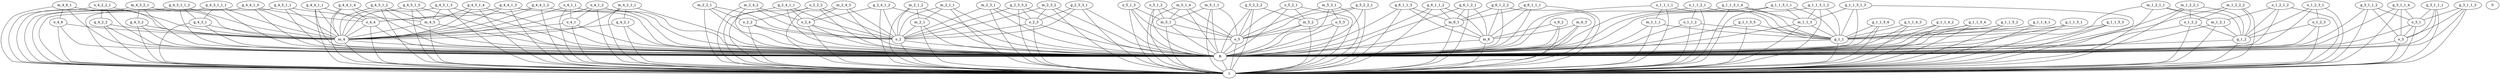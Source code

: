 graph G {
  g_6_1_2_2;
  g_6_1_1_3;
  o_4_1;
  g_2_4_1_2;
  m_5_2;
  o_5_1_3;
  m_5_1;
  o_4_4;
  g_4_3_1_1_2;
  m_5_3_1;
  g_4_4_1_3;
  g_6_1_1_2;
  o_2_2;
  m_6;
  g_4_5_1_2;
  g_5_2_2_1;
  m_2_4_2;
  g_4_5_1_4;
  g_6_1_1_1;
  m_2_1_2;
  g_1_1_4_3;
  g_1_1_5_1;
  g_1_1_5_5;
  m_2_4_3;
  o_2;
  g_2_4_1_1;
  m_2_1_1;
  g_5_2_2_2;
  g_4_2_2;
  g_4_4_1_1;
  o_1_1_2_1;
  m_4_5;
  g_1_1_5_6;
  m_1_2_2_2;
  o_3;
  m_2_3_1;
  0;
  m_2_1;
  m_1_1_1;
  g_4_4_1_2;
  g_1_1_5_3;
  g_1_1_3_1_4;
  o_5_2_1;
  g_1_1_3_1_1;
  m_1_2_1_1;
  g_2_3_3_2;
  g_1_1_4_2;
  g_4_3_1_1_1;
  g_6_1_2_1;
  g_1_1_5_4;
  o_3_1;
  o_2_3;
  g_4_2_1;
  o_1_2_3_1;
  g_4_5_1_5;
  g_1_1_3_1_3;
  o_5_1_2;
  o_1_2_1_2;
  g_3_1_1_2;
  m_2_2_1;
  g_1_2;
  m_2_3_2;
  o_4_1_1;
  o_1_2_3;
  g_4_5_1_1;
  1;
  o_2_4;
  o_6_2;
  m_1_1_3;
  o_4_2_2_1;
  o_5;
  R;
  m_1_2_2_1;
  m_6_1;
  m_5_1_4;
  g_1_1;
  m_5_1_1;
  g_2_3_3_1;
  g_4_4_1_4;
  m_1_2_1;
  o_5_3;
  g_4_3_1;
  g_1_1_5_2;
  m_4_2_1_1;
  m_4_6_1;
  g_1_1_3_1_2;
  m_4_3_2_1;
  m_6_3;
  o_4_6;
  g_4_4_1_5;
  m_4;
  g_1_1_4_1;
  g_3_1_1_4;
  o_2_2_2;
  g_3_1_1_1;
  g_3_1_1_3;
  o_1_1_2;
  o_1_2_2;
  o_4_1_2;
  g_4_5_1_3;
  o_1_1_1_1;
  g_4_3_2;
  m_2_2_1 -- o_2_2;
  m_2_1_2 -- m_2_1;
  g_1_1 -- R;
  m_4_2_1_1 -- g_4_2_1;
  g_4_5_1_5 -- m_4_5;
  g_3_1_1_3 -- o_3_1;
  g_1_1_3_1_3 -- m_1_1_3;
  o_1_1_1_1 -- m_1_1_1;
  o_5 -- R;
  o_2_2_2 -- o_2_2;
  m_4_5 -- m_4;
  g_5_2_2_1 -- m_5_2;
  m_1_2_1_1 -- m_1_2_1;
  g_1_1_4_1 -- g_1_1;
  g_1_1_5_3 -- g_1_1;
  m_2_1_1 -- m_2_1;
  m_2_3_1 -- o_2_3;
  g_1_1_3_1_1 -- m_1_1_3;
  g_4_2_2 -- m_4;
  m_5_2 -- o_5;
  g_1_1_5_2 -- g_1_1;
  m_6_1 -- m_6;
  o_2_3 -- o_2;
  g_6_1_2_2 -- m_6_1;
  g_4_3_2 -- m_4;
  g_4_2_1 -- m_4;
  o_5_2_1 -- m_5_2;
  g_2_3_3_2 -- o_2_3;
  m_6_3 -- m_6;
  m_1_2_1 -- g_1_2;
  o_4_1 -- m_4;
  o_1_1_2_1 -- o_1_1_2;
  g_4_5_1_4 -- m_4_5;
  g_1_1_4_3 -- g_1_1;
  g_2_4_1_2 -- o_2_4;
  o_5_3 -- o_5;
  m_4_6_1 -- o_4_6;
  o_1_2_2 -- g_1_2;
  g_6_1_1_1 -- m_6_1;
  m_2_4_2 -- o_2_4;
  o_4_6 -- m_4;
  g_4_4_1_1 -- o_4_4;
  g_1_1_4_2 -- g_1_1;
  o_1_1_2 -- g_1_1;
  g_1_1_5_6 -- g_1_1;
  o_6_2 -- m_6;
  R -- 1;
  o_1_2_3 -- g_1_2;
  g_4_3_1_1_2 -- g_4_3_1;
  m_2_4_3 -- o_2_4;
  o_1_2_1_2 -- m_1_2_1;
  o_2_4 -- o_2;
  g_3_1_1_2 -- o_3_1;
  g_4_4_1_2 -- o_4_4;
  o_5_1_2 -- m_5_1;
  g_1_2 -- R;
  m_5_1_1 -- m_5_1;
  o_4_1_2 -- o_4_1;
  o_3 -- R;
  g_4_4_1_5 -- o_4_4;
  o_4_1_1 -- o_4_1;
  o_3_1 -- o_3;
  g_4_3_1 -- m_4;
  g_5_2_2_2 -- m_5_2;
  g_4_5_1_2 -- m_4_5;
  g_1_1_3_1_2 -- m_1_1_3;
  g_3_1_1_1 -- o_3_1;
  g_4_4_1_4 -- o_4_4;
  g_1_1_5_4 -- g_1_1;
  g_4_5_1_1 -- m_4_5;
  m_1_2_2_2 -- o_1_2_2;
  m_4 -- R;
  o_2_2 -- o_2;
  o_1_2_3_1 -- o_1_2_3;
  o_4_4 -- m_4;
  m_1_2_2_1 -- o_1_2_2;
  m_2_1 -- o_2;
  m_5_1_4 -- m_5_1;
  g_4_3_1_1_1 -- g_4_3_1;
  g_2_4_1_1 -- o_2_4;
  m_2_3_2 -- o_2_3;
  g_1_1_5_1 -- g_1_1;
  g_4_5_1_3 -- m_4_5;
  m_4_3_2_1 -- g_4_3_2;
  g_4_4_1_3 -- o_4_4;
  m_6 -- R;
  o_5_1_3 -- m_5_1;
  o_4_2_2_1 -- g_4_2_2;
  m_5_3_1 -- o_5_3;
  m_1_1_3 -- g_1_1;
  g_1_1_5_5 -- g_1_1;
  m_1_1_1 -- g_1_1;
  o_2 -- R;
  g_6_1_1_2 -- m_6_1;
  g_1_1_3_1_4 -- m_1_1_3;
  g_2_3_3_1 -- o_2_3;
  m_5_1 -- o_5;
  g_6_1_2_1 -- m_6_1;
  g_6_1_1_3 -- m_6_1;
  g_3_1_1_4 -- o_3_1;
  g_6_1_2_2 -- m_6;
  g_6_1_1_3 -- m_6;
  o_4_1 -- R;
  g_2_4_1_2 -- o_2;
  m_5_2 -- R;
  o_5_1_3 -- o_5;
  m_5_1 -- R;
  o_4_4 -- R;
  g_4_3_1_1_2 -- m_4;
  m_5_3_1 -- o_5;
  g_4_4_1_3 -- m_4;
  g_4_4_1_3 -- R;
  g_6_1_1_2 -- m_6;
  o_2_2 -- R;
  m_6 -- 1;
  g_4_5_1_2 -- m_4;
  g_5_2_2_1 -- R;
  g_5_2_2_1 -- o_5;
  m_2_4_2 -- o_2;
  g_4_5_1_4 -- m_4;
  g_6_1_1_1 -- m_6;
  m_2_1_2 -- o_2;
  g_1_1_4_3 -- R;
  g_1_1_5_1 -- R;
  g_1_1_5_5 -- R;
  m_2_4_3 -- o_2;
  o_2 -- 1;
  g_2_4_1_1 -- o_2;
  m_2_1_1 -- o_2;
  g_5_2_2_2 -- R;
  g_5_2_2_2 -- o_5;
  g_4_2_2 -- R;
  g_4_4_1_1 -- m_4;
  g_4_4_1_1 -- R;
  o_1_1_2_1 -- g_1_1;
  m_4_5 -- R;
  g_1_1_5_6 -- R;
  m_1_2_2_2 -- g_1_2;
  o_3 -- 1;
  m_2_3_1 -- o_2;
  m_2_1 -- R;
  m_2_1 -- 1;
  m_1_1_1 -- R;
  g_4_4_1_2 -- m_4;
  g_4_4_1_2 -- R;
  g_1_1_5_3 -- R;
  g_1_1_3_1_4 -- g_1_1;
  o_5_2_1 -- R;
  o_5_2_1 -- o_5;
  g_1_1_3_1_1 -- g_1_1;
  m_1_2_1_1 -- g_1_2;
  g_2_3_3_2 -- o_2;
  g_1_1_4_2 -- R;
  g_4_3_1_1_1 -- m_4;
  g_6_1_2_1 -- m_6;
  g_1_1_5_4 -- R;
  o_3_1 -- R;
  o_3_1 -- 1;
  o_2_3 -- R;
  o_2_3 -- 1;
  g_4_2_1 -- R;
  o_1_2_3_1 -- g_1_2;
  g_4_5_1_5 -- m_4;
  g_4_5_1_5 -- R;
  g_1_1_3_1_3 -- g_1_1;
  o_5_1_2 -- R;
  o_5_1_2 -- o_5;
  o_1_2_1_2 -- g_1_2;
  g_3_1_1_2 -- R;
  g_3_1_1_2 -- 1;
  g_3_1_1_2 -- o_3;
  m_2_2_1 -- o_2;
  m_2_2_1 -- R;
  g_1_2 -- 1;
  m_2_3_2 -- o_2;
  m_2_3_2 -- R;
  m_2_3_2 -- 1;
  o_4_1_1 -- m_4;
  o_4_1_1 -- R;
  o_1_2_3 -- R;
  o_1_2_3 -- 1;
  g_4_5_1_1 -- m_4;
  g_4_5_1_1 -- R;
  o_2_4 -- R;
  o_2_4 -- 1;
  o_6_2 -- R;
  o_6_2 -- 1;
  m_1_1_3 -- R;
  o_4_2_2_1 -- m_4;
  o_4_2_2_1 -- R;
  o_5 -- 1;
  m_1_2_2_1 -- g_1_2;
  m_6_1 -- R;
  m_6_1 -- 1;
  m_5_1_4 -- R;
  m_5_1_4 -- o_5;
  g_1_1 -- 1;
  m_5_1_1 -- R;
  m_5_1_1 -- o_5;
  g_2_3_3_1 -- o_2;
  g_2_3_3_1 -- R;
  g_2_3_3_1 -- 1;
  g_4_4_1_4 -- m_4;
  g_4_4_1_4 -- R;
  m_1_2_1 -- R;
  m_1_2_1 -- 1;
  o_5_3 -- R;
  o_5_3 -- 1;
  g_4_3_1 -- R;
  g_1_1_5_2 -- R;
  g_1_1_5_2 -- 1;
  m_4_2_1_1 -- m_4;
  m_4_2_1_1 -- R;
  m_4_6_1 -- m_4;
  g_1_1_3_1_2 -- R;
  g_1_1_3_1_2 -- g_1_1;
  m_4_3_2_1 -- m_4;
  m_6_3 -- R;
  m_6_3 -- 1;
  o_4_6 -- R;
  g_4_4_1_5 -- m_4;
  g_4_4_1_5 -- R;
  m_4 -- 1;
  g_1_1_4_1 -- R;
  g_1_1_4_1 -- 1;
  g_3_1_1_4 -- R;
  g_3_1_1_4 -- 1;
  g_3_1_1_4 -- o_3;
  o_2_2_2 -- o_2;
  o_2_2_2 -- R;
  g_3_1_1_1 -- R;
  g_3_1_1_1 -- 1;
  g_3_1_1_1 -- o_3;
  g_3_1_1_3 -- R;
  g_3_1_1_3 -- 1;
  g_3_1_1_3 -- o_3;
  o_1_1_2 -- R;
  o_1_1_2 -- 1;
  o_1_2_2 -- R;
  o_1_2_2 -- 1;
  o_4_1_2 -- m_4;
  o_4_1_2 -- R;
  g_4_5_1_3 -- m_4;
  g_4_5_1_3 -- R;
  o_1_1_1_1 -- R;
  o_1_1_1_1 -- g_1_1;
  g_4_3_2 -- R;
  g_4_3_2 -- 1;
  g_6_1_2_2 -- R;
  g_6_1_2_2 -- 1;
  g_6_1_1_3 -- R;
  g_6_1_1_3 -- 1;
  o_4_1 -- 1;
  g_2_4_1_2 -- R;
  g_2_4_1_2 -- 1;
  m_5_2 -- 1;
  o_5_1_3 -- R;
  o_5_1_3 -- 1;
  m_5_1 -- 1;
  o_4_4 -- 1;
  g_4_3_1_1_2 -- R;
  g_4_3_1_1_2 -- 1;
  m_5_3_1 -- R;
  m_5_3_1 -- 1;
  g_4_4_1_3 -- 1;
  g_6_1_1_2 -- R;
  g_6_1_1_2 -- 1;
  o_2_2 -- 1;
  g_4_5_1_2 -- R;
  g_4_5_1_2 -- 1;
  g_5_2_2_1 -- 1;
  m_2_4_2 -- R;
  m_2_4_2 -- 1;
  g_4_5_1_4 -- R;
  g_4_5_1_4 -- 1;
  g_6_1_1_1 -- R;
  g_6_1_1_1 -- 1;
  m_2_1_2 -- R;
  m_2_1_2 -- 1;
  g_1_1_4_3 -- 1;
  g_1_1_5_1 -- 1;
  g_1_1_5_5 -- 1;
  m_2_4_3 -- R;
  m_2_4_3 -- 1;
  g_2_4_1_1 -- R;
  g_2_4_1_1 -- 1;
  m_2_1_1 -- R;
  m_2_1_1 -- 1;
  g_5_2_2_2 -- 1;
  g_4_2_2 -- 1;
  g_4_4_1_1 -- 1;
  o_1_1_2_1 -- R;
  o_1_1_2_1 -- 1;
  m_4_5 -- 1;
  g_1_1_5_6 -- 1;
  m_1_2_2_2 -- R;
  m_1_2_2_2 -- 1;
  m_2_3_1 -- R;
  m_2_3_1 -- 1;
  m_1_1_1 -- 1;
  g_4_4_1_2 -- 1;
  g_1_1_5_3 -- 1;
  g_1_1_3_1_4 -- R;
  g_1_1_3_1_4 -- 1;
  o_5_2_1 -- 1;
  g_1_1_3_1_1 -- R;
  g_1_1_3_1_1 -- 1;
  m_1_2_1_1 -- R;
  m_1_2_1_1 -- 1;
  g_2_3_3_2 -- R;
  g_2_3_3_2 -- 1;
  g_1_1_4_2 -- 1;
  g_4_3_1_1_1 -- R;
  g_4_3_1_1_1 -- 1;
  g_6_1_2_1 -- R;
  g_6_1_2_1 -- 1;
  g_1_1_5_4 -- 1;
  g_4_2_1 -- 1;
  o_1_2_3_1 -- R;
  o_1_2_3_1 -- 1;
  g_4_5_1_5 -- 1;
  g_1_1_3_1_3 -- R;
  g_1_1_3_1_3 -- 1;
  o_5_1_2 -- 1;
  o_1_2_1_2 -- R;
  o_1_2_1_2 -- 1;
  m_2_2_1 -- 1;
  o_4_1_1 -- 1;
  g_4_5_1_1 -- 1;
  m_1_1_3 -- 1;
  o_4_2_2_1 -- 1;
  m_1_2_2_1 -- R;
  m_1_2_2_1 -- 1;
  m_5_1_4 -- 1;
  m_5_1_1 -- 1;
  g_4_4_1_4 -- 1;
  g_4_3_1 -- 1;
  m_4_2_1_1 -- 1;
  m_4_6_1 -- R;
  m_4_6_1 -- 1;
  g_1_1_3_1_2 -- 1;
  m_4_3_2_1 -- R;
  m_4_3_2_1 -- 1;
  o_4_6 -- 1;
  g_4_4_1_5 -- 1;
  o_2_2_2 -- 1;
  o_4_1_2 -- 1;
  g_4_5_1_3 -- 1;
  o_1_1_1_1 -- 1;
}
